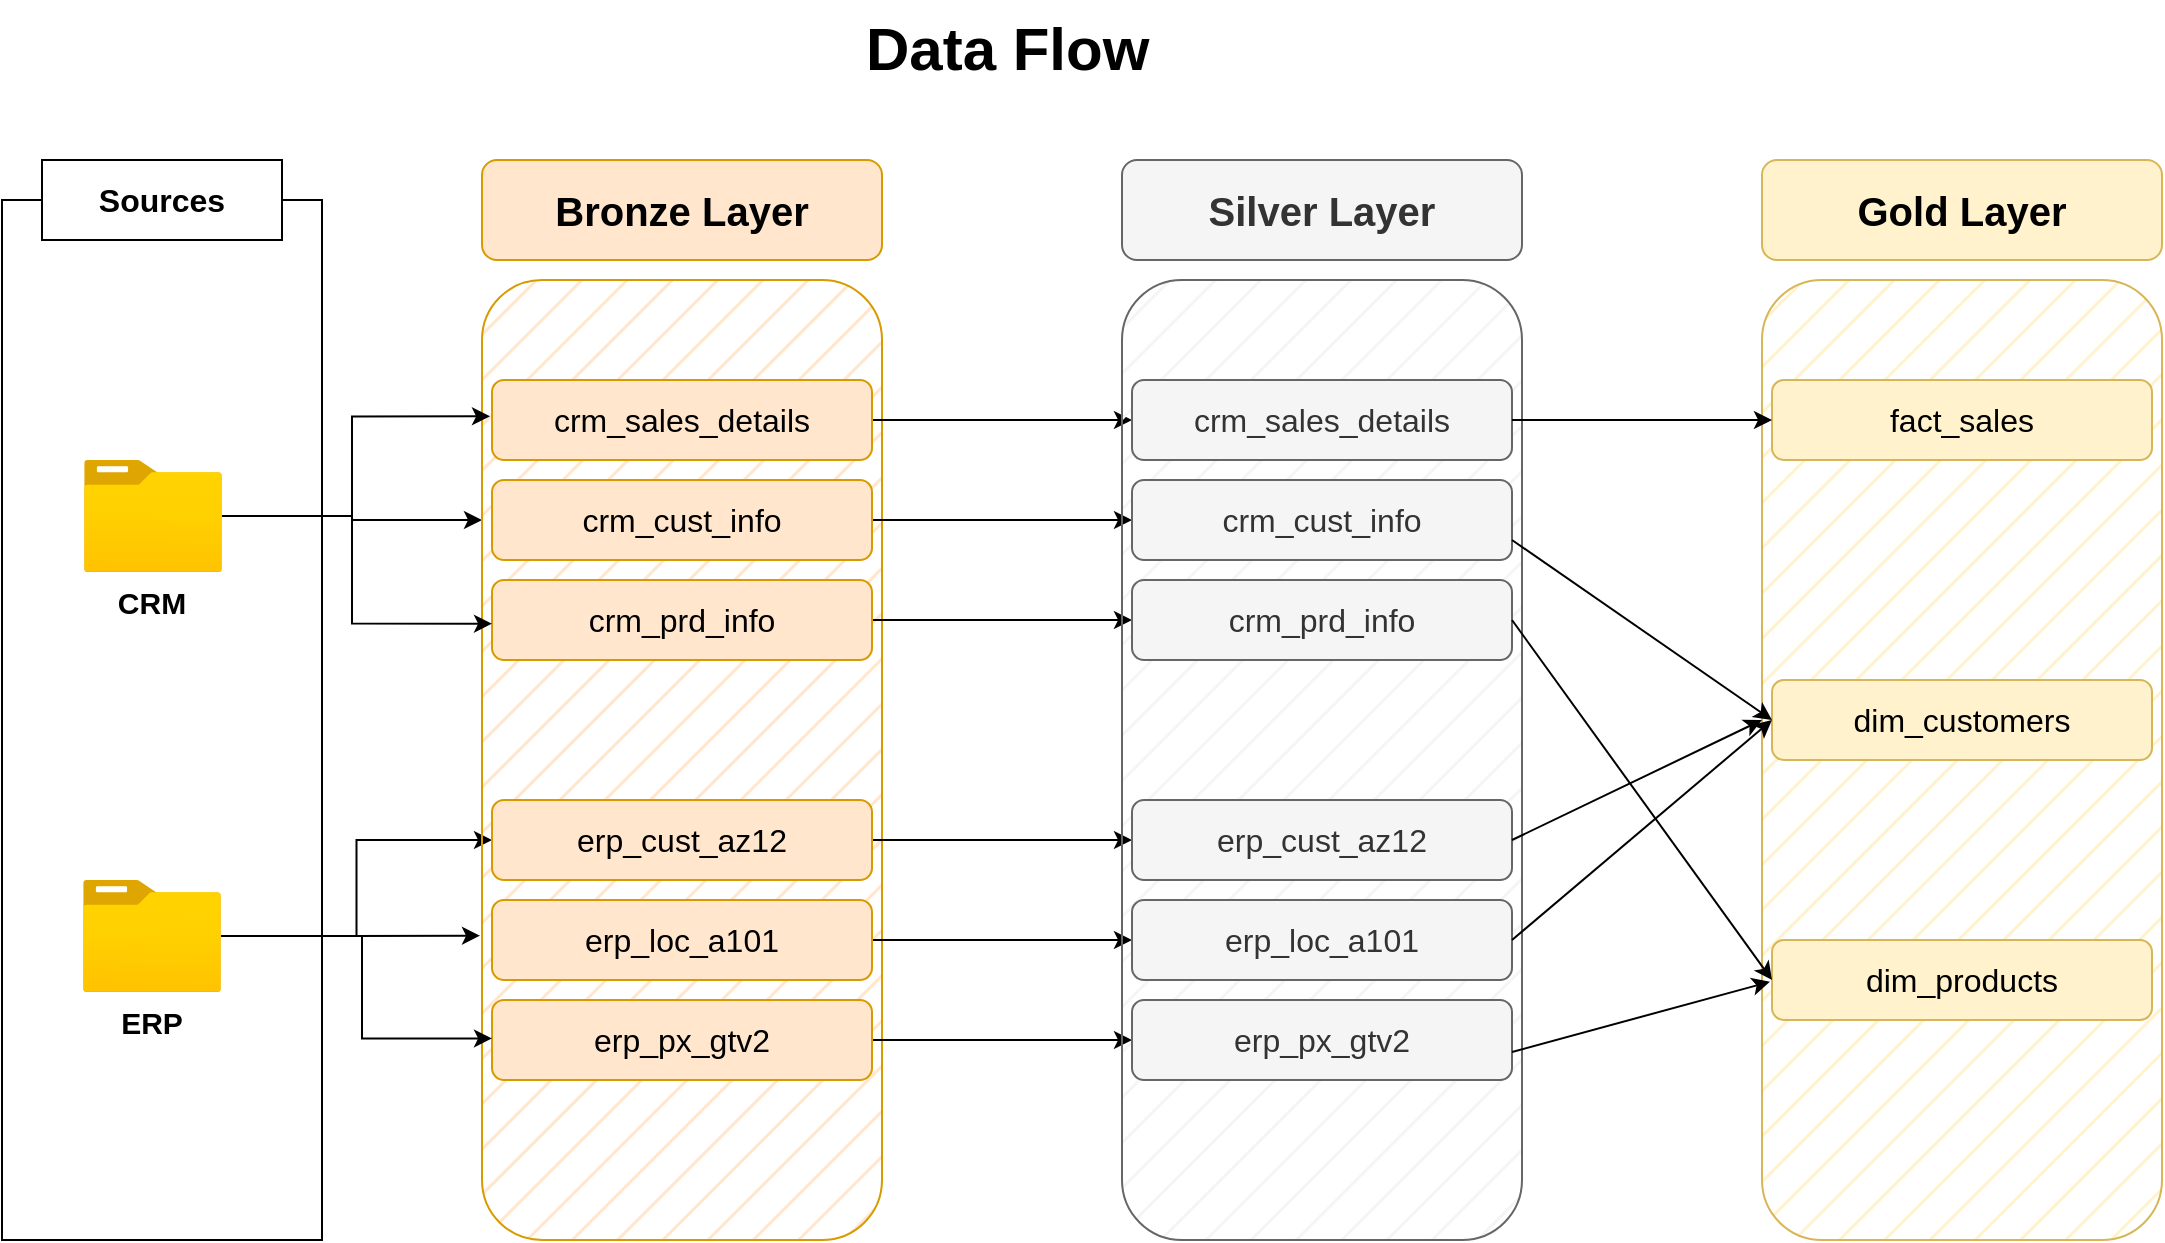 <mxfile version="26.2.12">
  <diagram name="Page-1" id="AA5VKHUotwoOEeptTtgI">
    <mxGraphModel dx="1428" dy="819" grid="1" gridSize="10" guides="1" tooltips="1" connect="1" arrows="1" fold="1" page="1" pageScale="1" pageWidth="1200" pageHeight="1920" math="0" shadow="0">
      <root>
        <mxCell id="0" />
        <mxCell id="1" parent="0" />
        <mxCell id="OrfA8jUfgHVrKtCUoloW-1" value="" style="rounded=0;whiteSpace=wrap;html=1;" parent="1" vertex="1">
          <mxGeometry x="80" y="240" width="160" height="520" as="geometry" />
        </mxCell>
        <mxCell id="OrfA8jUfgHVrKtCUoloW-2" value="Sources" style="rounded=0;whiteSpace=wrap;html=1;fontSize=16;fontStyle=1" parent="1" vertex="1">
          <mxGeometry x="100" y="220" width="120" height="40" as="geometry" />
        </mxCell>
        <mxCell id="OrfA8jUfgHVrKtCUoloW-15" style="edgeStyle=orthogonalEdgeStyle;rounded=0;orthogonalLoop=1;jettySize=auto;html=1;entryX=0;entryY=0.25;entryDx=0;entryDy=0;" parent="1" source="OrfA8jUfgHVrKtCUoloW-3" target="OrfA8jUfgHVrKtCUoloW-7" edge="1">
          <mxGeometry relative="1" as="geometry" />
        </mxCell>
        <mxCell id="OrfA8jUfgHVrKtCUoloW-3" value="" style="image;aspect=fixed;html=1;points=[];align=center;fontSize=12;image=img/lib/azure2/general/Folder_Blank.svg;" parent="1" vertex="1">
          <mxGeometry x="121" y="370" width="69" height="56.0" as="geometry" />
        </mxCell>
        <mxCell id="OrfA8jUfgHVrKtCUoloW-23" style="edgeStyle=orthogonalEdgeStyle;rounded=0;orthogonalLoop=1;jettySize=auto;html=1;entryX=0;entryY=0.5;entryDx=0;entryDy=0;" parent="1" source="OrfA8jUfgHVrKtCUoloW-4" target="OrfA8jUfgHVrKtCUoloW-18" edge="1">
          <mxGeometry relative="1" as="geometry" />
        </mxCell>
        <mxCell id="OrfA8jUfgHVrKtCUoloW-4" value="" style="image;aspect=fixed;html=1;points=[];align=center;fontSize=12;image=img/lib/azure2/general/Folder_Blank.svg;" parent="1" vertex="1">
          <mxGeometry x="120.5" y="580" width="69" height="56.0" as="geometry" />
        </mxCell>
        <mxCell id="OrfA8jUfgHVrKtCUoloW-5" value="CRM" style="text;html=1;align=center;verticalAlign=middle;whiteSpace=wrap;rounded=0;fontStyle=1;fontSize=15;" parent="1" vertex="1">
          <mxGeometry x="125" y="426" width="60" height="30" as="geometry" />
        </mxCell>
        <mxCell id="OrfA8jUfgHVrKtCUoloW-6" value="ERP" style="text;html=1;align=center;verticalAlign=middle;whiteSpace=wrap;rounded=0;fontSize=15;fontStyle=1" parent="1" vertex="1">
          <mxGeometry x="125" y="636" width="60" height="30" as="geometry" />
        </mxCell>
        <mxCell id="OrfA8jUfgHVrKtCUoloW-7" value="" style="rounded=1;whiteSpace=wrap;html=1;fillColor=#ffe6cc;strokeColor=#d79b00;fillStyle=hatch;" parent="1" vertex="1">
          <mxGeometry x="320" y="280" width="200" height="480" as="geometry" />
        </mxCell>
        <mxCell id="OrfA8jUfgHVrKtCUoloW-8" value="&lt;font style=&quot;font-size: 20px;&quot;&gt;&lt;b&gt;Bronze Layer&lt;/b&gt;&lt;/font&gt;" style="rounded=1;whiteSpace=wrap;html=1;fillColor=#ffe6cc;strokeColor=#d79b00;" parent="1" vertex="1">
          <mxGeometry x="320" y="220" width="200" height="50" as="geometry" />
        </mxCell>
        <mxCell id="QjCeSR_Tf5l5Rg3o6ymq-17" style="edgeStyle=orthogonalEdgeStyle;rounded=0;orthogonalLoop=1;jettySize=auto;html=1;entryX=0;entryY=0.5;entryDx=0;entryDy=0;" parent="1" source="OrfA8jUfgHVrKtCUoloW-9" target="QjCeSR_Tf5l5Rg3o6ymq-3" edge="1">
          <mxGeometry relative="1" as="geometry" />
        </mxCell>
        <mxCell id="OrfA8jUfgHVrKtCUoloW-9" value="&lt;font style=&quot;font-size: 16px;&quot;&gt;crm_sales_details&lt;/font&gt;" style="rounded=1;whiteSpace=wrap;html=1;fillColor=#ffe6cc;strokeColor=#d79b00;" parent="1" vertex="1">
          <mxGeometry x="325" y="330" width="190" height="40" as="geometry" />
        </mxCell>
        <mxCell id="QjCeSR_Tf5l5Rg3o6ymq-18" style="edgeStyle=orthogonalEdgeStyle;rounded=0;orthogonalLoop=1;jettySize=auto;html=1;entryX=0;entryY=0.5;entryDx=0;entryDy=0;" parent="1" source="OrfA8jUfgHVrKtCUoloW-10" target="QjCeSR_Tf5l5Rg3o6ymq-4" edge="1">
          <mxGeometry relative="1" as="geometry" />
        </mxCell>
        <mxCell id="OrfA8jUfgHVrKtCUoloW-10" value="&lt;font style=&quot;font-size: 16px;&quot;&gt;crm_cust_info&lt;/font&gt;" style="rounded=1;whiteSpace=wrap;html=1;fillColor=#ffe6cc;strokeColor=#d79b00;" parent="1" vertex="1">
          <mxGeometry x="325" y="380" width="190" height="40" as="geometry" />
        </mxCell>
        <mxCell id="QjCeSR_Tf5l5Rg3o6ymq-19" style="edgeStyle=orthogonalEdgeStyle;rounded=0;orthogonalLoop=1;jettySize=auto;html=1;entryX=0;entryY=0.5;entryDx=0;entryDy=0;" parent="1" source="OrfA8jUfgHVrKtCUoloW-11" target="QjCeSR_Tf5l5Rg3o6ymq-5" edge="1">
          <mxGeometry relative="1" as="geometry" />
        </mxCell>
        <mxCell id="OrfA8jUfgHVrKtCUoloW-11" value="&lt;font style=&quot;font-size: 16px;&quot;&gt;crm_prd_info&lt;/font&gt;" style="rounded=1;whiteSpace=wrap;html=1;fillColor=#ffe6cc;strokeColor=#d79b00;" parent="1" vertex="1">
          <mxGeometry x="325" y="430" width="190" height="40" as="geometry" />
        </mxCell>
        <mxCell id="OrfA8jUfgHVrKtCUoloW-16" style="edgeStyle=orthogonalEdgeStyle;rounded=0;orthogonalLoop=1;jettySize=auto;html=1;entryX=0.02;entryY=0.142;entryDx=0;entryDy=0;entryPerimeter=0;" parent="1" source="OrfA8jUfgHVrKtCUoloW-3" target="OrfA8jUfgHVrKtCUoloW-7" edge="1">
          <mxGeometry relative="1" as="geometry" />
        </mxCell>
        <mxCell id="OrfA8jUfgHVrKtCUoloW-17" style="edgeStyle=orthogonalEdgeStyle;rounded=0;orthogonalLoop=1;jettySize=auto;html=1;entryX=0.025;entryY=0.358;entryDx=0;entryDy=0;entryPerimeter=0;" parent="1" source="OrfA8jUfgHVrKtCUoloW-3" target="OrfA8jUfgHVrKtCUoloW-7" edge="1">
          <mxGeometry relative="1" as="geometry" />
        </mxCell>
        <mxCell id="QjCeSR_Tf5l5Rg3o6ymq-20" style="edgeStyle=orthogonalEdgeStyle;rounded=0;orthogonalLoop=1;jettySize=auto;html=1;entryX=0;entryY=0.5;entryDx=0;entryDy=0;" parent="1" source="OrfA8jUfgHVrKtCUoloW-18" target="QjCeSR_Tf5l5Rg3o6ymq-6" edge="1">
          <mxGeometry relative="1" as="geometry" />
        </mxCell>
        <mxCell id="OrfA8jUfgHVrKtCUoloW-18" value="&lt;font style=&quot;font-size: 16px;&quot;&gt;erp_cust_az12&lt;/font&gt;" style="rounded=1;whiteSpace=wrap;html=1;fillColor=#ffe6cc;strokeColor=#d79b00;" parent="1" vertex="1">
          <mxGeometry x="325" y="540" width="190" height="40" as="geometry" />
        </mxCell>
        <mxCell id="QjCeSR_Tf5l5Rg3o6ymq-21" style="edgeStyle=orthogonalEdgeStyle;rounded=0;orthogonalLoop=1;jettySize=auto;html=1;entryX=0;entryY=0.5;entryDx=0;entryDy=0;" parent="1" source="OrfA8jUfgHVrKtCUoloW-19" target="QjCeSR_Tf5l5Rg3o6ymq-7" edge="1">
          <mxGeometry relative="1" as="geometry" />
        </mxCell>
        <mxCell id="OrfA8jUfgHVrKtCUoloW-19" value="&lt;font style=&quot;font-size: 16px;&quot;&gt;erp_loc_a101&lt;/font&gt;" style="rounded=1;whiteSpace=wrap;html=1;fillColor=#ffe6cc;strokeColor=#d79b00;" parent="1" vertex="1">
          <mxGeometry x="325" y="590" width="190" height="40" as="geometry" />
        </mxCell>
        <mxCell id="QjCeSR_Tf5l5Rg3o6ymq-22" style="edgeStyle=orthogonalEdgeStyle;rounded=0;orthogonalLoop=1;jettySize=auto;html=1;entryX=0;entryY=0.5;entryDx=0;entryDy=0;" parent="1" source="OrfA8jUfgHVrKtCUoloW-20" target="QjCeSR_Tf5l5Rg3o6ymq-8" edge="1">
          <mxGeometry relative="1" as="geometry" />
        </mxCell>
        <mxCell id="OrfA8jUfgHVrKtCUoloW-20" value="&lt;font style=&quot;font-size: 16px;&quot;&gt;erp_px_gtv2&lt;/font&gt;" style="rounded=1;whiteSpace=wrap;html=1;fillColor=#ffe6cc;strokeColor=#d79b00;" parent="1" vertex="1">
          <mxGeometry x="325" y="640" width="190" height="40" as="geometry" />
        </mxCell>
        <mxCell id="OrfA8jUfgHVrKtCUoloW-22" style="edgeStyle=orthogonalEdgeStyle;rounded=0;orthogonalLoop=1;jettySize=auto;html=1;entryX=-0.005;entryY=0.683;entryDx=0;entryDy=0;entryPerimeter=0;" parent="1" source="OrfA8jUfgHVrKtCUoloW-4" target="OrfA8jUfgHVrKtCUoloW-7" edge="1">
          <mxGeometry relative="1" as="geometry" />
        </mxCell>
        <mxCell id="OrfA8jUfgHVrKtCUoloW-25" style="edgeStyle=orthogonalEdgeStyle;rounded=0;orthogonalLoop=1;jettySize=auto;html=1;entryX=0.025;entryY=0.79;entryDx=0;entryDy=0;entryPerimeter=0;" parent="1" source="OrfA8jUfgHVrKtCUoloW-4" target="OrfA8jUfgHVrKtCUoloW-7" edge="1">
          <mxGeometry relative="1" as="geometry">
            <Array as="points">
              <mxPoint x="260" y="608" />
              <mxPoint x="260" y="659" />
            </Array>
          </mxGeometry>
        </mxCell>
        <mxCell id="QjCeSR_Tf5l5Rg3o6ymq-1" value="" style="rounded=1;whiteSpace=wrap;html=1;fillColor=#f5f5f5;strokeColor=#666666;fillStyle=hatch;fontColor=#333333;" parent="1" vertex="1">
          <mxGeometry x="640" y="280" width="200" height="480" as="geometry" />
        </mxCell>
        <mxCell id="QjCeSR_Tf5l5Rg3o6ymq-2" value="&lt;font style=&quot;font-size: 20px;&quot;&gt;&lt;b&gt;Silver Layer&lt;/b&gt;&lt;/font&gt;" style="rounded=1;whiteSpace=wrap;html=1;fillColor=#f5f5f5;strokeColor=#666666;fontColor=#333333;" parent="1" vertex="1">
          <mxGeometry x="640" y="220" width="200" height="50" as="geometry" />
        </mxCell>
        <mxCell id="QjCeSR_Tf5l5Rg3o6ymq-3" value="&lt;font style=&quot;font-size: 16px;&quot;&gt;crm_sales_details&lt;/font&gt;" style="rounded=1;whiteSpace=wrap;html=1;fillColor=#f5f5f5;strokeColor=#666666;fontColor=#333333;" parent="1" vertex="1">
          <mxGeometry x="645" y="330" width="190" height="40" as="geometry" />
        </mxCell>
        <mxCell id="QjCeSR_Tf5l5Rg3o6ymq-4" value="&lt;font style=&quot;font-size: 16px;&quot;&gt;crm_cust_info&lt;/font&gt;" style="rounded=1;whiteSpace=wrap;html=1;fillColor=#f5f5f5;strokeColor=#666666;fontColor=#333333;" parent="1" vertex="1">
          <mxGeometry x="645" y="380" width="190" height="40" as="geometry" />
        </mxCell>
        <mxCell id="QjCeSR_Tf5l5Rg3o6ymq-5" value="&lt;font style=&quot;font-size: 16px;&quot;&gt;crm_prd_info&lt;/font&gt;" style="rounded=1;whiteSpace=wrap;html=1;fillColor=#f5f5f5;strokeColor=#666666;fontColor=#333333;" parent="1" vertex="1">
          <mxGeometry x="645" y="430" width="190" height="40" as="geometry" />
        </mxCell>
        <mxCell id="QjCeSR_Tf5l5Rg3o6ymq-6" value="&lt;font style=&quot;font-size: 16px;&quot;&gt;erp_cust_az12&lt;/font&gt;" style="rounded=1;whiteSpace=wrap;html=1;fillColor=#f5f5f5;strokeColor=#666666;fontColor=#333333;" parent="1" vertex="1">
          <mxGeometry x="645" y="540" width="190" height="40" as="geometry" />
        </mxCell>
        <mxCell id="QjCeSR_Tf5l5Rg3o6ymq-7" value="&lt;font style=&quot;font-size: 16px;&quot;&gt;erp_loc_a101&lt;/font&gt;" style="rounded=1;whiteSpace=wrap;html=1;fillColor=#f5f5f5;strokeColor=#666666;fontColor=#333333;" parent="1" vertex="1">
          <mxGeometry x="645" y="590" width="190" height="40" as="geometry" />
        </mxCell>
        <mxCell id="QjCeSR_Tf5l5Rg3o6ymq-8" value="&lt;font style=&quot;font-size: 16px;&quot;&gt;erp_px_gtv2&lt;/font&gt;" style="rounded=1;whiteSpace=wrap;html=1;fillColor=#f5f5f5;strokeColor=#666666;fontColor=#333333;" parent="1" vertex="1">
          <mxGeometry x="645" y="640" width="190" height="40" as="geometry" />
        </mxCell>
        <mxCell id="QjCeSR_Tf5l5Rg3o6ymq-9" value="" style="rounded=1;whiteSpace=wrap;html=1;fillColor=#fff2cc;strokeColor=#d6b656;fillStyle=hatch;" parent="1" vertex="1">
          <mxGeometry x="960" y="280" width="200" height="480" as="geometry" />
        </mxCell>
        <mxCell id="QjCeSR_Tf5l5Rg3o6ymq-10" value="&lt;font style=&quot;font-size: 20px;&quot;&gt;&lt;b&gt;Gold Layer&lt;/b&gt;&lt;/font&gt;" style="rounded=1;whiteSpace=wrap;html=1;fillColor=#fff2cc;strokeColor=#d6b656;" parent="1" vertex="1">
          <mxGeometry x="960" y="220" width="200" height="50" as="geometry" />
        </mxCell>
        <mxCell id="QjCeSR_Tf5l5Rg3o6ymq-11" value="&lt;font style=&quot;font-size: 16px;&quot;&gt;fact_sales&lt;/font&gt;" style="rounded=1;whiteSpace=wrap;html=1;fillColor=#fff2cc;strokeColor=#d6b656;" parent="1" vertex="1">
          <mxGeometry x="965" y="330" width="190" height="40" as="geometry" />
        </mxCell>
        <mxCell id="QjCeSR_Tf5l5Rg3o6ymq-12" value="&lt;font style=&quot;font-size: 16px;&quot;&gt;dim_customers&lt;/font&gt;" style="rounded=1;whiteSpace=wrap;html=1;fillColor=#fff2cc;strokeColor=#d6b656;" parent="1" vertex="1">
          <mxGeometry x="965" y="480" width="190" height="40" as="geometry" />
        </mxCell>
        <mxCell id="QjCeSR_Tf5l5Rg3o6ymq-13" value="&lt;font style=&quot;font-size: 16px;&quot;&gt;dim_products&lt;/font&gt;" style="rounded=1;whiteSpace=wrap;html=1;fillColor=#fff2cc;strokeColor=#d6b656;" parent="1" vertex="1">
          <mxGeometry x="965" y="610" width="190" height="40" as="geometry" />
        </mxCell>
        <mxCell id="jIFMAwsrkFg7udsuEtpf-1" value="" style="endArrow=classic;html=1;rounded=0;entryX=0;entryY=0.5;entryDx=0;entryDy=0;" edge="1" parent="1" target="QjCeSR_Tf5l5Rg3o6ymq-11">
          <mxGeometry width="50" height="50" relative="1" as="geometry">
            <mxPoint x="835" y="350" as="sourcePoint" />
            <mxPoint x="885" y="300" as="targetPoint" />
          </mxGeometry>
        </mxCell>
        <mxCell id="jIFMAwsrkFg7udsuEtpf-2" value="" style="endArrow=classic;html=1;rounded=0;entryX=0;entryY=0.5;entryDx=0;entryDy=0;" edge="1" parent="1" target="QjCeSR_Tf5l5Rg3o6ymq-12">
          <mxGeometry width="50" height="50" relative="1" as="geometry">
            <mxPoint x="835" y="410" as="sourcePoint" />
            <mxPoint x="885" y="360" as="targetPoint" />
          </mxGeometry>
        </mxCell>
        <mxCell id="jIFMAwsrkFg7udsuEtpf-3" value="" style="endArrow=classic;html=1;rounded=0;" edge="1" parent="1">
          <mxGeometry width="50" height="50" relative="1" as="geometry">
            <mxPoint x="835" y="560" as="sourcePoint" />
            <mxPoint x="960" y="500" as="targetPoint" />
          </mxGeometry>
        </mxCell>
        <mxCell id="jIFMAwsrkFg7udsuEtpf-4" value="" style="endArrow=classic;html=1;rounded=0;entryX=0;entryY=0.5;entryDx=0;entryDy=0;" edge="1" parent="1" target="QjCeSR_Tf5l5Rg3o6ymq-12">
          <mxGeometry width="50" height="50" relative="1" as="geometry">
            <mxPoint x="835" y="610" as="sourcePoint" />
            <mxPoint x="885" y="560" as="targetPoint" />
          </mxGeometry>
        </mxCell>
        <mxCell id="jIFMAwsrkFg7udsuEtpf-5" value="" style="endArrow=classic;html=1;rounded=0;exitX=1;exitY=0.5;exitDx=0;exitDy=0;entryX=0;entryY=0.5;entryDx=0;entryDy=0;" edge="1" parent="1" source="QjCeSR_Tf5l5Rg3o6ymq-5" target="QjCeSR_Tf5l5Rg3o6ymq-13">
          <mxGeometry width="50" height="50" relative="1" as="geometry">
            <mxPoint x="890" y="710" as="sourcePoint" />
            <mxPoint x="940" y="660" as="targetPoint" />
          </mxGeometry>
        </mxCell>
        <mxCell id="jIFMAwsrkFg7udsuEtpf-6" value="" style="endArrow=classic;html=1;rounded=0;entryX=0.02;entryY=0.731;entryDx=0;entryDy=0;entryPerimeter=0;" edge="1" parent="1" target="QjCeSR_Tf5l5Rg3o6ymq-9">
          <mxGeometry width="50" height="50" relative="1" as="geometry">
            <mxPoint x="835" y="666" as="sourcePoint" />
            <mxPoint x="885" y="616" as="targetPoint" />
          </mxGeometry>
        </mxCell>
        <mxCell id="jIFMAwsrkFg7udsuEtpf-7" value="&lt;h1 style=&quot;margin-top: 0px;&quot;&gt;&lt;font style=&quot;font-size: 30px;&quot;&gt;Data Flow&lt;/font&gt;&lt;/h1&gt;" style="text;html=1;whiteSpace=wrap;overflow=hidden;rounded=0;" vertex="1" parent="1">
          <mxGeometry x="510" y="140" width="180" height="50" as="geometry" />
        </mxCell>
      </root>
    </mxGraphModel>
  </diagram>
</mxfile>
